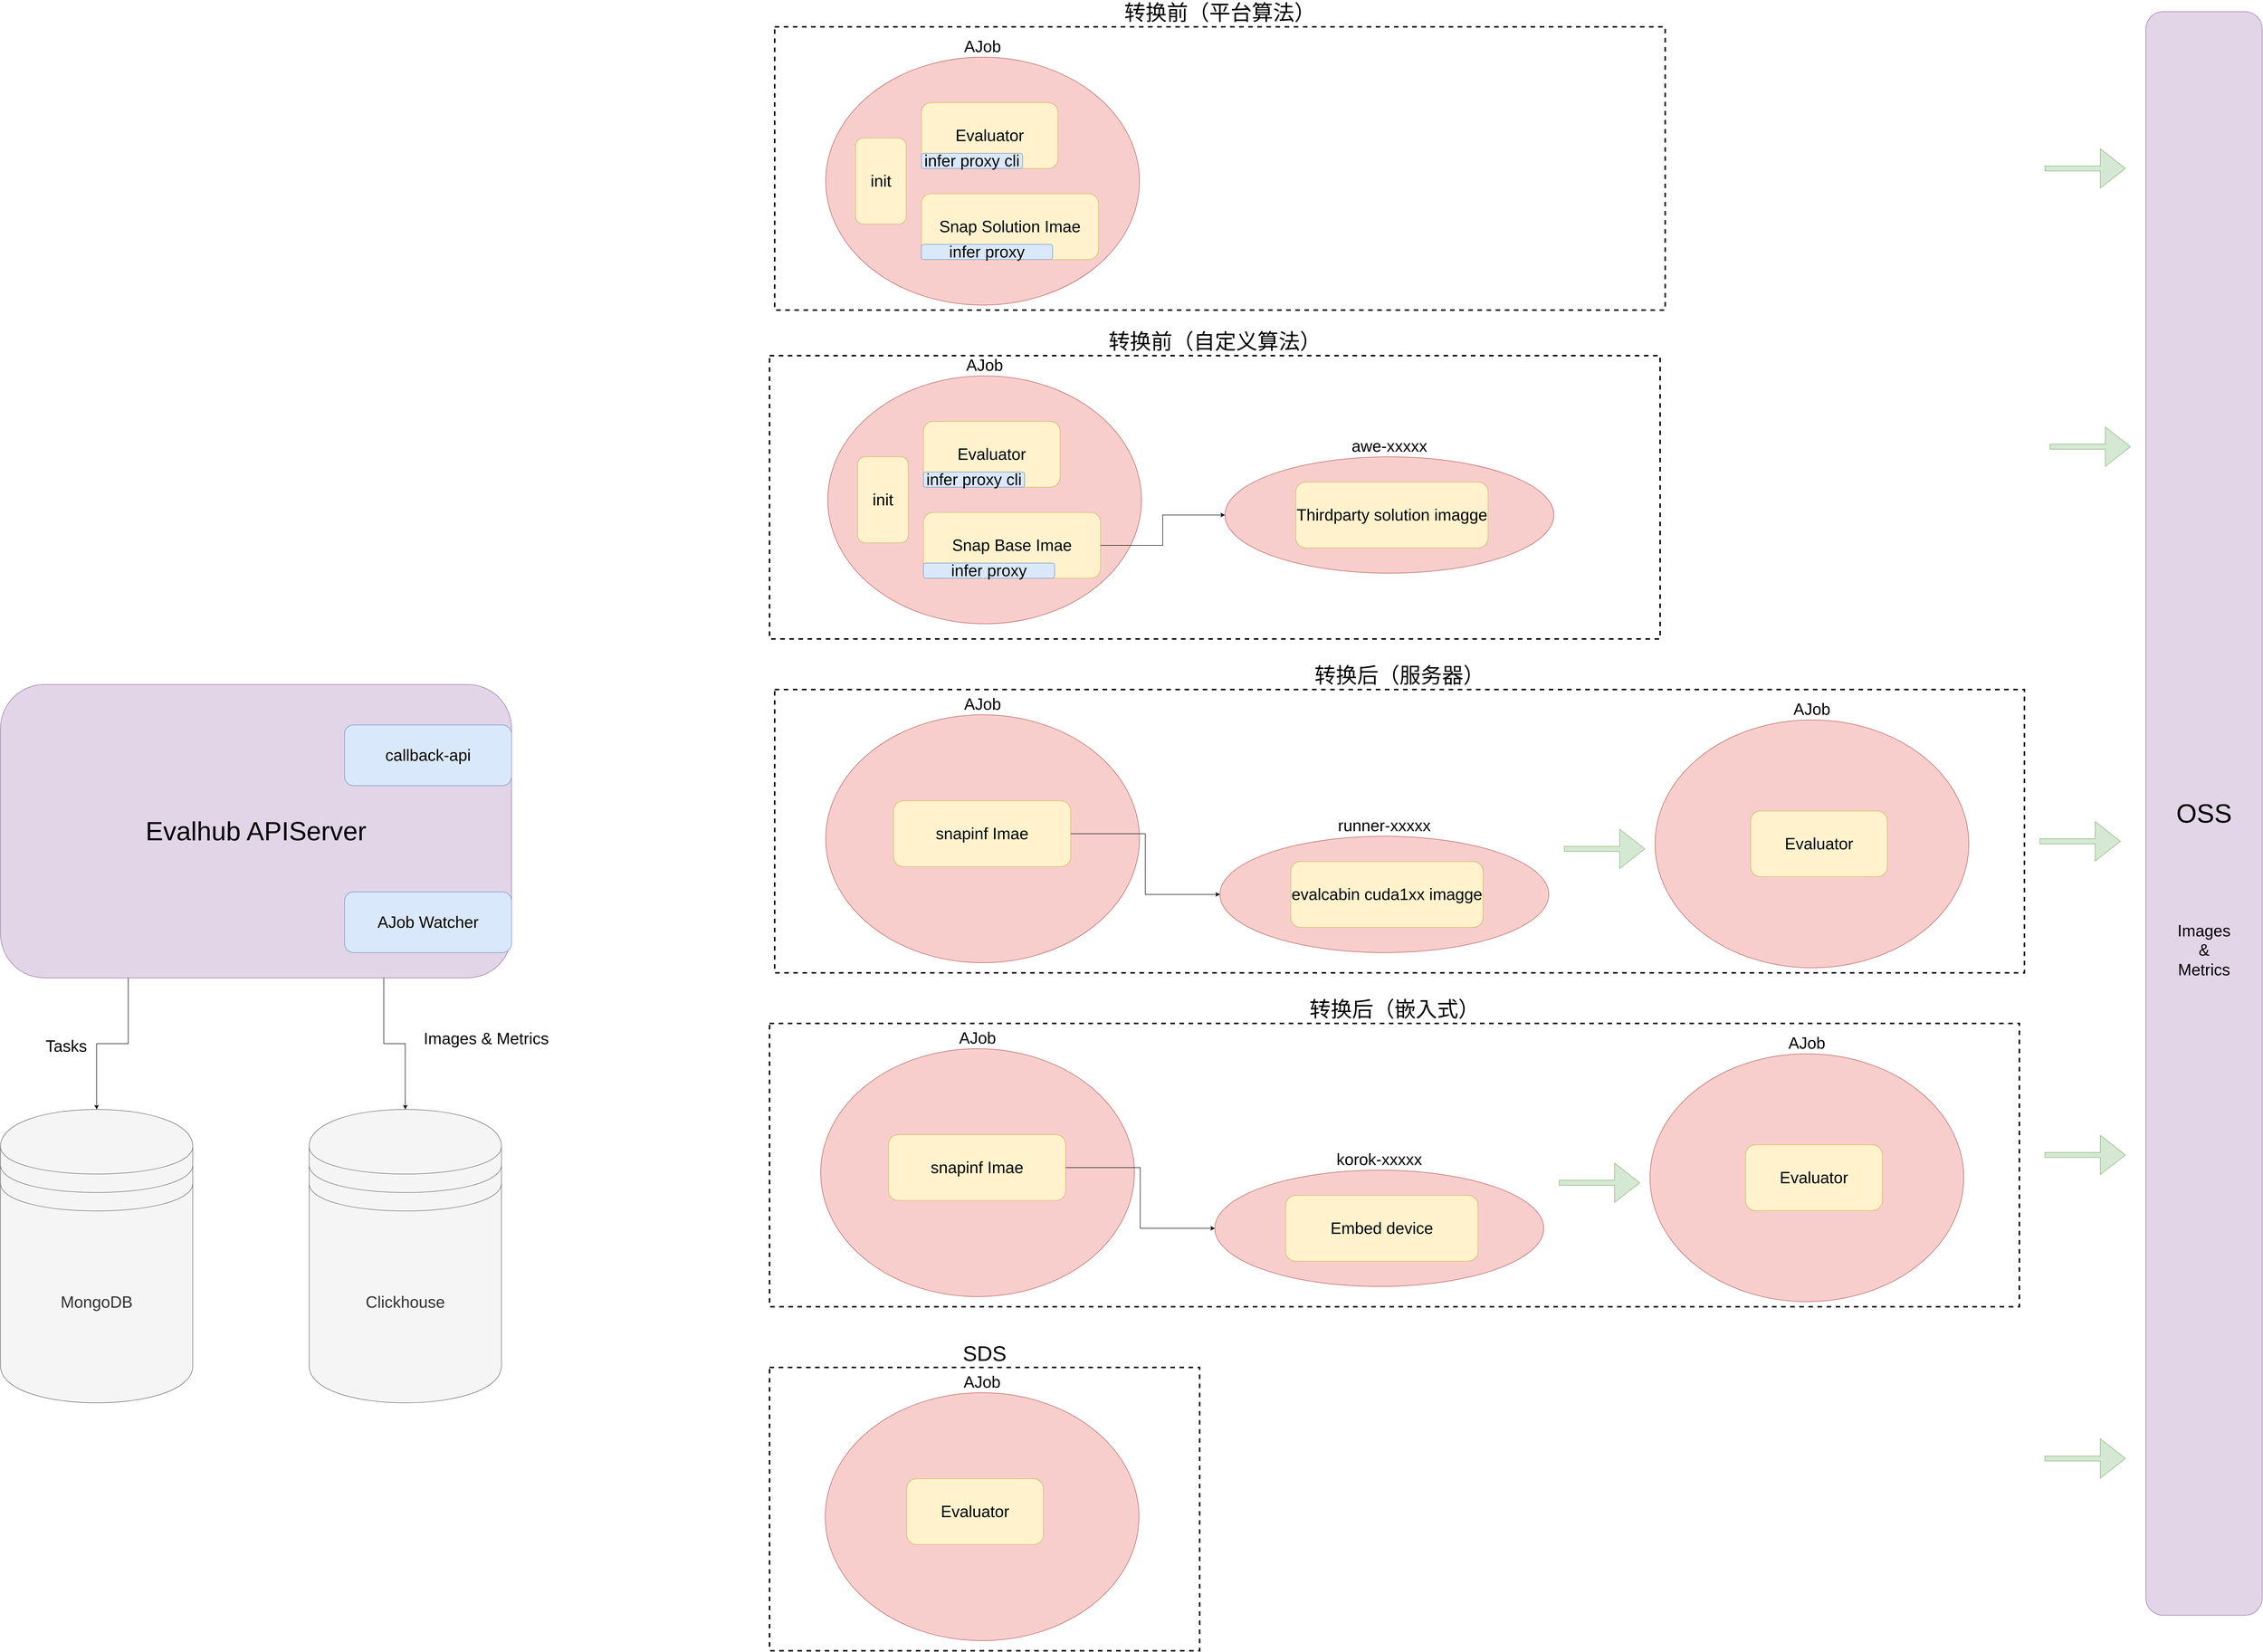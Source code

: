 <mxfile version="22.1.11" type="github">
  <diagram name="第 1 页" id="CxNV2_DBsOv5uQ48vzlA">
    <mxGraphModel dx="2985" dy="1900" grid="1" gridSize="10" guides="1" tooltips="1" connect="1" arrows="1" fold="1" page="1" pageScale="1" pageWidth="999900" pageHeight="1600" math="0" shadow="0">
      <root>
        <mxCell id="0" />
        <mxCell id="1" parent="0" />
        <mxCell id="0gJWc-2m_K1T89aPEBXG-124" style="edgeStyle=orthogonalEdgeStyle;rounded=0;orthogonalLoop=1;jettySize=auto;html=1;exitX=0.75;exitY=1;exitDx=0;exitDy=0;entryX=0.5;entryY=0;entryDx=0;entryDy=0;" edge="1" parent="1" source="8EsmIynt7PhqSQ1WWh0B-29" target="0gJWc-2m_K1T89aPEBXG-123">
          <mxGeometry relative="1" as="geometry" />
        </mxCell>
        <mxCell id="0gJWc-2m_K1T89aPEBXG-125" style="edgeStyle=orthogonalEdgeStyle;rounded=0;orthogonalLoop=1;jettySize=auto;html=1;exitX=0.25;exitY=1;exitDx=0;exitDy=0;entryX=0.5;entryY=0;entryDx=0;entryDy=0;" edge="1" parent="1" source="8EsmIynt7PhqSQ1WWh0B-29" target="0gJWc-2m_K1T89aPEBXG-120">
          <mxGeometry relative="1" as="geometry" />
        </mxCell>
        <mxCell id="8EsmIynt7PhqSQ1WWh0B-29" value="&lt;font style=&quot;font-size: 52px;&quot;&gt;Evalhub APIServer&lt;/font&gt;" style="rounded=1;whiteSpace=wrap;html=1;fillColor=#e1d5e7;strokeColor=#9673a6;fontSize=32;" parent="1" vertex="1">
          <mxGeometry x="1680" y="1780" width="1010" height="580" as="geometry" />
        </mxCell>
        <mxCell id="8EsmIynt7PhqSQ1WWh0B-30" value="AJob Watcher" style="rounded=1;whiteSpace=wrap;html=1;fillColor=#dae8fc;strokeColor=#6c8ebf;fontSize=32;" parent="1" vertex="1">
          <mxGeometry x="2360" y="2190" width="330" height="120" as="geometry" />
        </mxCell>
        <mxCell id="QrJ_XhkReMuVfLxHztqe-13" value="callback-api" style="rounded=1;whiteSpace=wrap;html=1;fillColor=#dae8fc;strokeColor=#6c8ebf;fontSize=32;" parent="1" vertex="1">
          <mxGeometry x="2360" y="1860" width="330" height="120" as="geometry" />
        </mxCell>
        <mxCell id="0gJWc-2m_K1T89aPEBXG-102" value="" style="group" vertex="1" connectable="0" parent="1">
          <mxGeometry x="3210" y="480" width="1760" height="560" as="geometry" />
        </mxCell>
        <mxCell id="0gJWc-2m_K1T89aPEBXG-69" value="&lt;font style=&quot;font-size: 42px;&quot;&gt;转换前（平台算法）&lt;/font&gt;" style="rounded=0;whiteSpace=wrap;html=1;fillColor=none;strokeWidth=3;dashed=1;labelPosition=center;verticalLabelPosition=top;align=center;verticalAlign=bottom;movable=0;resizable=0;rotatable=0;deletable=0;editable=0;locked=1;connectable=0;" vertex="1" parent="0gJWc-2m_K1T89aPEBXG-102">
          <mxGeometry width="1760" height="560" as="geometry" />
        </mxCell>
        <mxCell id="8EsmIynt7PhqSQ1WWh0B-13" value="AJob" style="ellipse;whiteSpace=wrap;html=1;labelPosition=center;verticalLabelPosition=top;align=center;verticalAlign=bottom;fillColor=#f8cecc;strokeColor=#b85450;fontSize=32;" parent="0gJWc-2m_K1T89aPEBXG-102" vertex="1">
          <mxGeometry x="101" y="60" width="620" height="490" as="geometry" />
        </mxCell>
        <mxCell id="8EsmIynt7PhqSQ1WWh0B-40" value="" style="group;movable=1;resizable=1;rotatable=1;deletable=1;editable=1;locked=0;connectable=1;fillColor=#f5f5f5;strokeColor=#666666;fontColor=#333333;rounded=1;" parent="0gJWc-2m_K1T89aPEBXG-102" vertex="1" connectable="0">
          <mxGeometry x="290" y="150" width="270" height="130" as="geometry" />
        </mxCell>
        <mxCell id="8EsmIynt7PhqSQ1WWh0B-38" value="Evaluator" style="rounded=1;whiteSpace=wrap;html=1;fillColor=#fff2cc;strokeColor=#d6b656;fontSize=32;movable=1;resizable=1;rotatable=1;deletable=1;editable=1;locked=0;connectable=1;" parent="8EsmIynt7PhqSQ1WWh0B-40" vertex="1">
          <mxGeometry width="270" height="130" as="geometry" />
        </mxCell>
        <mxCell id="8EsmIynt7PhqSQ1WWh0B-39" value="infer proxy cli" style="rounded=1;whiteSpace=wrap;html=1;fillColor=#dae8fc;strokeColor=#6c8ebf;fontSize=32;movable=1;resizable=1;rotatable=1;deletable=1;editable=1;locked=0;connectable=1;" parent="8EsmIynt7PhqSQ1WWh0B-40" vertex="1">
          <mxGeometry y="100" width="200" height="30" as="geometry" />
        </mxCell>
        <mxCell id="0gJWc-2m_K1T89aPEBXG-2" value="" style="group;movable=1;resizable=1;rotatable=1;deletable=1;editable=1;locked=0;connectable=1;fillColor=#fff2cc;strokeColor=#d6b656;rounded=1;" vertex="1" connectable="0" parent="0gJWc-2m_K1T89aPEBXG-102">
          <mxGeometry x="290" y="330" width="350" height="130" as="geometry" />
        </mxCell>
        <mxCell id="0gJWc-2m_K1T89aPEBXG-3" value="Snap Solution Imae" style="rounded=1;whiteSpace=wrap;html=1;fillColor=#fff2cc;strokeColor=#d6b656;fontSize=32;movable=1;resizable=1;rotatable=1;deletable=1;editable=1;locked=0;connectable=1;" vertex="1" parent="0gJWc-2m_K1T89aPEBXG-2">
          <mxGeometry width="350" height="130" as="geometry" />
        </mxCell>
        <mxCell id="0gJWc-2m_K1T89aPEBXG-4" value="infer proxy" style="rounded=1;whiteSpace=wrap;html=1;fillColor=#dae8fc;strokeColor=#6c8ebf;fontSize=32;movable=1;resizable=1;rotatable=1;deletable=1;editable=1;locked=0;connectable=1;" vertex="1" parent="0gJWc-2m_K1T89aPEBXG-2">
          <mxGeometry y="100" width="259.259" height="30" as="geometry" />
        </mxCell>
        <mxCell id="0gJWc-2m_K1T89aPEBXG-24" value="" style="group;movable=1;resizable=1;rotatable=1;deletable=1;editable=1;locked=0;connectable=1;fillColor=#f5f5f5;strokeColor=#666666;fontColor=#333333;rounded=1;" vertex="1" connectable="0" parent="0gJWc-2m_K1T89aPEBXG-102">
          <mxGeometry x="160" y="220" width="100" height="170" as="geometry" />
        </mxCell>
        <mxCell id="0gJWc-2m_K1T89aPEBXG-25" value="init" style="rounded=1;whiteSpace=wrap;html=1;fillColor=#fff2cc;strokeColor=#d6b656;fontSize=32;movable=1;resizable=1;rotatable=1;deletable=1;editable=1;locked=0;connectable=1;" vertex="1" parent="0gJWc-2m_K1T89aPEBXG-24">
          <mxGeometry width="100" height="170.0" as="geometry" />
        </mxCell>
        <mxCell id="0gJWc-2m_K1T89aPEBXG-103" value="" style="group" vertex="1" connectable="0" parent="1">
          <mxGeometry x="3200" y="1130" width="1760" height="560" as="geometry" />
        </mxCell>
        <mxCell id="0gJWc-2m_K1T89aPEBXG-70" value="&lt;font style=&quot;font-size: 42px;&quot;&gt;转换前（自定义算法）&lt;/font&gt;" style="rounded=0;whiteSpace=wrap;html=1;fillColor=none;strokeWidth=3;dashed=1;labelPosition=center;verticalLabelPosition=top;align=center;verticalAlign=bottom;" vertex="1" parent="0gJWc-2m_K1T89aPEBXG-103">
          <mxGeometry width="1760" height="560" as="geometry" />
        </mxCell>
        <mxCell id="0gJWc-2m_K1T89aPEBXG-8" value="awe-xxxxx" style="ellipse;whiteSpace=wrap;html=1;labelPosition=center;verticalLabelPosition=top;align=center;verticalAlign=bottom;fillColor=#f8cecc;strokeColor=#b85450;fontSize=32;" vertex="1" parent="0gJWc-2m_K1T89aPEBXG-103">
          <mxGeometry x="900" y="200" width="650" height="230" as="geometry" />
        </mxCell>
        <mxCell id="0gJWc-2m_K1T89aPEBXG-28" value="AJob" style="ellipse;whiteSpace=wrap;html=1;labelPosition=center;verticalLabelPosition=top;align=center;verticalAlign=bottom;fillColor=#f8cecc;strokeColor=#b85450;fontSize=32;" vertex="1" parent="0gJWc-2m_K1T89aPEBXG-103">
          <mxGeometry x="115" y="40" width="620" height="490" as="geometry" />
        </mxCell>
        <mxCell id="0gJWc-2m_K1T89aPEBXG-29" value="" style="group;movable=1;resizable=1;rotatable=1;deletable=1;editable=1;locked=0;connectable=1;fillColor=#f5f5f5;strokeColor=#666666;fontColor=#333333;rounded=1;" vertex="1" connectable="0" parent="0gJWc-2m_K1T89aPEBXG-103">
          <mxGeometry x="304" y="130" width="270" height="130" as="geometry" />
        </mxCell>
        <mxCell id="0gJWc-2m_K1T89aPEBXG-30" value="Evaluator" style="rounded=1;whiteSpace=wrap;html=1;fillColor=#fff2cc;strokeColor=#d6b656;fontSize=32;movable=1;resizable=1;rotatable=1;deletable=1;editable=1;locked=0;connectable=1;" vertex="1" parent="0gJWc-2m_K1T89aPEBXG-29">
          <mxGeometry width="270" height="130" as="geometry" />
        </mxCell>
        <mxCell id="0gJWc-2m_K1T89aPEBXG-31" value="infer proxy cli" style="rounded=1;whiteSpace=wrap;html=1;fillColor=#dae8fc;strokeColor=#6c8ebf;fontSize=32;movable=1;resizable=1;rotatable=1;deletable=1;editable=1;locked=0;connectable=1;" vertex="1" parent="0gJWc-2m_K1T89aPEBXG-29">
          <mxGeometry y="100" width="200" height="30" as="geometry" />
        </mxCell>
        <mxCell id="0gJWc-2m_K1T89aPEBXG-32" value="" style="group;movable=1;resizable=1;rotatable=1;deletable=1;editable=1;locked=0;connectable=1;fillColor=#fff2cc;strokeColor=#d6b656;rounded=1;" vertex="1" connectable="0" parent="0gJWc-2m_K1T89aPEBXG-103">
          <mxGeometry x="304" y="310" width="350" height="130" as="geometry" />
        </mxCell>
        <mxCell id="0gJWc-2m_K1T89aPEBXG-33" value="Snap Base Imae" style="rounded=1;whiteSpace=wrap;html=1;fillColor=#fff2cc;strokeColor=#d6b656;fontSize=32;movable=1;resizable=1;rotatable=1;deletable=1;editable=1;locked=0;connectable=1;" vertex="1" parent="0gJWc-2m_K1T89aPEBXG-32">
          <mxGeometry width="350" height="130" as="geometry" />
        </mxCell>
        <mxCell id="0gJWc-2m_K1T89aPEBXG-34" value="infer proxy" style="rounded=1;whiteSpace=wrap;html=1;fillColor=#dae8fc;strokeColor=#6c8ebf;fontSize=32;movable=1;resizable=1;rotatable=1;deletable=1;editable=1;locked=0;connectable=1;" vertex="1" parent="0gJWc-2m_K1T89aPEBXG-32">
          <mxGeometry y="100" width="259.259" height="30" as="geometry" />
        </mxCell>
        <mxCell id="0gJWc-2m_K1T89aPEBXG-35" value="" style="group;movable=1;resizable=1;rotatable=1;deletable=1;editable=1;locked=0;connectable=1;fillColor=#f5f5f5;strokeColor=#666666;fontColor=#333333;rounded=1;" vertex="1" connectable="0" parent="0gJWc-2m_K1T89aPEBXG-103">
          <mxGeometry x="174" y="200" width="100" height="170" as="geometry" />
        </mxCell>
        <mxCell id="0gJWc-2m_K1T89aPEBXG-36" value="init" style="rounded=1;whiteSpace=wrap;html=1;fillColor=#fff2cc;strokeColor=#d6b656;fontSize=32;movable=1;resizable=1;rotatable=1;deletable=1;editable=1;locked=0;connectable=1;" vertex="1" parent="0gJWc-2m_K1T89aPEBXG-35">
          <mxGeometry width="100" height="170.0" as="geometry" />
        </mxCell>
        <mxCell id="0gJWc-2m_K1T89aPEBXG-37" style="edgeStyle=orthogonalEdgeStyle;rounded=0;orthogonalLoop=1;jettySize=auto;html=1;exitX=1;exitY=0.5;exitDx=0;exitDy=0;entryX=0;entryY=0.5;entryDx=0;entryDy=0;" edge="1" parent="0gJWc-2m_K1T89aPEBXG-103" source="0gJWc-2m_K1T89aPEBXG-33" target="0gJWc-2m_K1T89aPEBXG-8">
          <mxGeometry relative="1" as="geometry" />
        </mxCell>
        <mxCell id="0gJWc-2m_K1T89aPEBXG-38" value="" style="group;movable=1;resizable=1;rotatable=1;deletable=1;editable=1;locked=0;connectable=1;fillColor=#f5f5f5;strokeColor=#666666;fontColor=#333333;rounded=1;" vertex="1" connectable="0" parent="0gJWc-2m_K1T89aPEBXG-103">
          <mxGeometry x="1040" y="250" width="380" height="130" as="geometry" />
        </mxCell>
        <mxCell id="0gJWc-2m_K1T89aPEBXG-39" value="Thirdparty solution imagge" style="rounded=1;whiteSpace=wrap;html=1;fillColor=#fff2cc;strokeColor=#d6b656;fontSize=32;movable=1;resizable=1;rotatable=1;deletable=1;editable=1;locked=0;connectable=1;" vertex="1" parent="0gJWc-2m_K1T89aPEBXG-38">
          <mxGeometry width="380" height="130" as="geometry" />
        </mxCell>
        <mxCell id="0gJWc-2m_K1T89aPEBXG-104" value="" style="group" vertex="1" connectable="0" parent="1">
          <mxGeometry x="3210" y="1790" width="2470" height="560" as="geometry" />
        </mxCell>
        <mxCell id="0gJWc-2m_K1T89aPEBXG-71" value="&lt;font style=&quot;font-size: 42px;&quot;&gt;转换后（服务器）&lt;/font&gt;" style="rounded=0;whiteSpace=wrap;html=1;fillColor=none;strokeWidth=3;dashed=1;labelPosition=center;verticalLabelPosition=top;align=center;verticalAlign=bottom;" vertex="1" parent="0gJWc-2m_K1T89aPEBXG-104">
          <mxGeometry width="2470" height="560" as="geometry" />
        </mxCell>
        <mxCell id="0gJWc-2m_K1T89aPEBXG-41" value="AJob" style="ellipse;whiteSpace=wrap;html=1;labelPosition=center;verticalLabelPosition=top;align=center;verticalAlign=bottom;fillColor=#f8cecc;strokeColor=#b85450;fontSize=32;" vertex="1" parent="0gJWc-2m_K1T89aPEBXG-104">
          <mxGeometry x="101" y="50" width="620" height="490" as="geometry" />
        </mxCell>
        <mxCell id="0gJWc-2m_K1T89aPEBXG-45" value="" style="group;movable=1;resizable=1;rotatable=1;deletable=1;editable=1;locked=0;connectable=1;fillColor=#fff2cc;strokeColor=#d6b656;rounded=1;" vertex="1" connectable="0" parent="0gJWc-2m_K1T89aPEBXG-104">
          <mxGeometry x="235" y="220" width="350" height="130" as="geometry" />
        </mxCell>
        <mxCell id="0gJWc-2m_K1T89aPEBXG-46" value="snapinf Imae" style="rounded=1;whiteSpace=wrap;html=1;fillColor=#fff2cc;strokeColor=#d6b656;fontSize=32;movable=1;resizable=1;rotatable=1;deletable=1;editable=1;locked=0;connectable=1;" vertex="1" parent="0gJWc-2m_K1T89aPEBXG-45">
          <mxGeometry width="350" height="130" as="geometry" />
        </mxCell>
        <mxCell id="0gJWc-2m_K1T89aPEBXG-73" value="AJob" style="ellipse;whiteSpace=wrap;html=1;labelPosition=center;verticalLabelPosition=top;align=center;verticalAlign=bottom;fillColor=#f8cecc;strokeColor=#b85450;fontSize=32;" vertex="1" parent="0gJWc-2m_K1T89aPEBXG-104">
          <mxGeometry x="1740" y="60" width="620" height="490" as="geometry" />
        </mxCell>
        <mxCell id="0gJWc-2m_K1T89aPEBXG-74" value="" style="group;movable=1;resizable=1;rotatable=1;deletable=1;editable=1;locked=0;connectable=1;fillColor=#f5f5f5;strokeColor=#666666;fontColor=#333333;rounded=1;" vertex="1" connectable="0" parent="0gJWc-2m_K1T89aPEBXG-104">
          <mxGeometry x="1929" y="240" width="270" height="130" as="geometry" />
        </mxCell>
        <mxCell id="0gJWc-2m_K1T89aPEBXG-75" value="Evaluator" style="rounded=1;whiteSpace=wrap;html=1;fillColor=#fff2cc;strokeColor=#d6b656;fontSize=32;movable=1;resizable=1;rotatable=1;deletable=1;editable=1;locked=0;connectable=1;" vertex="1" parent="0gJWc-2m_K1T89aPEBXG-74">
          <mxGeometry width="270" height="130" as="geometry" />
        </mxCell>
        <mxCell id="0gJWc-2m_K1T89aPEBXG-82" value="" style="shape=flexArrow;endArrow=classic;html=1;rounded=0;endWidth=66.667;endSize=16.2;fillColor=#d5e8d4;strokeColor=#82b366;" edge="1" parent="0gJWc-2m_K1T89aPEBXG-104">
          <mxGeometry width="50" height="50" relative="1" as="geometry">
            <mxPoint x="1560" y="315" as="sourcePoint" />
            <mxPoint x="1720" y="315" as="targetPoint" />
          </mxGeometry>
        </mxCell>
        <mxCell id="0gJWc-2m_K1T89aPEBXG-83" value="runner-xxxxx" style="ellipse;whiteSpace=wrap;html=1;labelPosition=center;verticalLabelPosition=top;align=center;verticalAlign=bottom;fillColor=#f8cecc;strokeColor=#b85450;fontSize=32;" vertex="1" parent="0gJWc-2m_K1T89aPEBXG-104">
          <mxGeometry x="880" y="290" width="650" height="230" as="geometry" />
        </mxCell>
        <mxCell id="0gJWc-2m_K1T89aPEBXG-84" value="" style="group;movable=1;resizable=1;rotatable=1;deletable=1;editable=1;locked=0;connectable=1;fillColor=#f5f5f5;strokeColor=#666666;fontColor=#333333;rounded=1;" vertex="1" connectable="0" parent="0gJWc-2m_K1T89aPEBXG-104">
          <mxGeometry x="1020" y="340" width="380" height="130" as="geometry" />
        </mxCell>
        <mxCell id="0gJWc-2m_K1T89aPEBXG-85" value="evalcabin cuda1xx imagge" style="rounded=1;whiteSpace=wrap;html=1;fillColor=#fff2cc;strokeColor=#d6b656;fontSize=32;movable=1;resizable=1;rotatable=1;deletable=1;editable=1;locked=0;connectable=1;" vertex="1" parent="0gJWc-2m_K1T89aPEBXG-84">
          <mxGeometry width="380" height="130" as="geometry" />
        </mxCell>
        <mxCell id="0gJWc-2m_K1T89aPEBXG-86" style="edgeStyle=orthogonalEdgeStyle;rounded=0;orthogonalLoop=1;jettySize=auto;html=1;exitX=1;exitY=0.5;exitDx=0;exitDy=0;entryX=0;entryY=0.5;entryDx=0;entryDy=0;" edge="1" parent="0gJWc-2m_K1T89aPEBXG-104" source="0gJWc-2m_K1T89aPEBXG-46" target="0gJWc-2m_K1T89aPEBXG-83">
          <mxGeometry relative="1" as="geometry" />
        </mxCell>
        <mxCell id="0gJWc-2m_K1T89aPEBXG-105" value="" style="group" vertex="1" connectable="0" parent="1">
          <mxGeometry x="3200" y="2450" width="2470" height="560" as="geometry" />
        </mxCell>
        <mxCell id="0gJWc-2m_K1T89aPEBXG-87" value="&lt;font style=&quot;font-size: 42px;&quot;&gt;转换后（嵌入式）&lt;/font&gt;" style="rounded=0;whiteSpace=wrap;html=1;fillColor=none;strokeWidth=3;dashed=1;labelPosition=center;verticalLabelPosition=top;align=center;verticalAlign=bottom;" vertex="1" parent="0gJWc-2m_K1T89aPEBXG-105">
          <mxGeometry width="2470" height="560" as="geometry" />
        </mxCell>
        <mxCell id="0gJWc-2m_K1T89aPEBXG-88" value="AJob" style="ellipse;whiteSpace=wrap;html=1;labelPosition=center;verticalLabelPosition=top;align=center;verticalAlign=bottom;fillColor=#f8cecc;strokeColor=#b85450;fontSize=32;" vertex="1" parent="0gJWc-2m_K1T89aPEBXG-105">
          <mxGeometry x="101" y="50" width="620" height="490" as="geometry" />
        </mxCell>
        <mxCell id="0gJWc-2m_K1T89aPEBXG-89" value="" style="group;movable=1;resizable=1;rotatable=1;deletable=1;editable=1;locked=0;connectable=1;fillColor=#fff2cc;strokeColor=#d6b656;rounded=1;" vertex="1" connectable="0" parent="0gJWc-2m_K1T89aPEBXG-105">
          <mxGeometry x="235" y="220" width="350" height="130" as="geometry" />
        </mxCell>
        <mxCell id="0gJWc-2m_K1T89aPEBXG-90" value="snapinf Imae" style="rounded=1;whiteSpace=wrap;html=1;fillColor=#fff2cc;strokeColor=#d6b656;fontSize=32;movable=1;resizable=1;rotatable=1;deletable=1;editable=1;locked=0;connectable=1;" vertex="1" parent="0gJWc-2m_K1T89aPEBXG-89">
          <mxGeometry width="350" height="130" as="geometry" />
        </mxCell>
        <mxCell id="0gJWc-2m_K1T89aPEBXG-91" value="AJob" style="ellipse;whiteSpace=wrap;html=1;labelPosition=center;verticalLabelPosition=top;align=center;verticalAlign=bottom;fillColor=#f8cecc;strokeColor=#b85450;fontSize=32;" vertex="1" parent="0gJWc-2m_K1T89aPEBXG-105">
          <mxGeometry x="1740" y="60" width="620" height="490" as="geometry" />
        </mxCell>
        <mxCell id="0gJWc-2m_K1T89aPEBXG-92" value="" style="group;movable=1;resizable=1;rotatable=1;deletable=1;editable=1;locked=0;connectable=1;fillColor=#f5f5f5;strokeColor=#666666;fontColor=#333333;rounded=1;" vertex="1" connectable="0" parent="0gJWc-2m_K1T89aPEBXG-105">
          <mxGeometry x="1929" y="240" width="270" height="130" as="geometry" />
        </mxCell>
        <mxCell id="0gJWc-2m_K1T89aPEBXG-93" value="Evaluator" style="rounded=1;whiteSpace=wrap;html=1;fillColor=#fff2cc;strokeColor=#d6b656;fontSize=32;movable=1;resizable=1;rotatable=1;deletable=1;editable=1;locked=0;connectable=1;" vertex="1" parent="0gJWc-2m_K1T89aPEBXG-92">
          <mxGeometry width="270" height="130" as="geometry" />
        </mxCell>
        <mxCell id="0gJWc-2m_K1T89aPEBXG-94" value="" style="shape=flexArrow;endArrow=classic;html=1;rounded=0;endWidth=66.667;endSize=16.2;fillColor=#d5e8d4;strokeColor=#82b366;" edge="1" parent="0gJWc-2m_K1T89aPEBXG-105">
          <mxGeometry width="50" height="50" relative="1" as="geometry">
            <mxPoint x="1560" y="315" as="sourcePoint" />
            <mxPoint x="1720" y="315" as="targetPoint" />
          </mxGeometry>
        </mxCell>
        <mxCell id="0gJWc-2m_K1T89aPEBXG-95" value="korok-xxxxx" style="ellipse;whiteSpace=wrap;html=1;labelPosition=center;verticalLabelPosition=top;align=center;verticalAlign=bottom;fillColor=#f8cecc;strokeColor=#b85450;fontSize=32;" vertex="1" parent="0gJWc-2m_K1T89aPEBXG-105">
          <mxGeometry x="880" y="290" width="650" height="230" as="geometry" />
        </mxCell>
        <mxCell id="0gJWc-2m_K1T89aPEBXG-96" value="" style="group;movable=1;resizable=1;rotatable=1;deletable=1;editable=1;locked=0;connectable=1;fillColor=#f5f5f5;strokeColor=#666666;fontColor=#333333;rounded=1;" vertex="1" connectable="0" parent="0gJWc-2m_K1T89aPEBXG-105">
          <mxGeometry x="1020" y="340" width="380" height="130" as="geometry" />
        </mxCell>
        <mxCell id="0gJWc-2m_K1T89aPEBXG-97" value="Embed device" style="rounded=1;whiteSpace=wrap;html=1;fillColor=#fff2cc;strokeColor=#d6b656;fontSize=32;movable=1;resizable=1;rotatable=1;deletable=1;editable=1;locked=0;connectable=1;" vertex="1" parent="0gJWc-2m_K1T89aPEBXG-96">
          <mxGeometry width="380" height="130" as="geometry" />
        </mxCell>
        <mxCell id="0gJWc-2m_K1T89aPEBXG-98" style="edgeStyle=orthogonalEdgeStyle;rounded=0;orthogonalLoop=1;jettySize=auto;html=1;exitX=1;exitY=0.5;exitDx=0;exitDy=0;entryX=0;entryY=0.5;entryDx=0;entryDy=0;" edge="1" parent="0gJWc-2m_K1T89aPEBXG-105" source="0gJWc-2m_K1T89aPEBXG-90" target="0gJWc-2m_K1T89aPEBXG-95">
          <mxGeometry relative="1" as="geometry" />
        </mxCell>
        <mxCell id="0gJWc-2m_K1T89aPEBXG-106" value="" style="group" vertex="1" connectable="0" parent="1">
          <mxGeometry x="3200" y="3130" width="850" height="560" as="geometry" />
        </mxCell>
        <mxCell id="0gJWc-2m_K1T89aPEBXG-101" value="&lt;font style=&quot;font-size: 42px;&quot;&gt;SDS&lt;/font&gt;" style="rounded=0;whiteSpace=wrap;html=1;fillColor=none;strokeWidth=3;dashed=1;labelPosition=center;verticalLabelPosition=top;align=center;verticalAlign=bottom;" vertex="1" parent="0gJWc-2m_K1T89aPEBXG-106">
          <mxGeometry width="850" height="560" as="geometry" />
        </mxCell>
        <mxCell id="0gJWc-2m_K1T89aPEBXG-59" value="AJob" style="ellipse;whiteSpace=wrap;html=1;labelPosition=center;verticalLabelPosition=top;align=center;verticalAlign=bottom;fillColor=#f8cecc;strokeColor=#b85450;fontSize=32;" vertex="1" parent="0gJWc-2m_K1T89aPEBXG-106">
          <mxGeometry x="110" y="50" width="620" height="490" as="geometry" />
        </mxCell>
        <mxCell id="0gJWc-2m_K1T89aPEBXG-99" value="" style="group;movable=1;resizable=1;rotatable=1;deletable=1;editable=1;locked=0;connectable=1;fillColor=#f5f5f5;strokeColor=#666666;fontColor=#333333;rounded=1;" vertex="1" connectable="0" parent="0gJWc-2m_K1T89aPEBXG-106">
          <mxGeometry x="271" y="220" width="270" height="130" as="geometry" />
        </mxCell>
        <mxCell id="0gJWc-2m_K1T89aPEBXG-100" value="Evaluator" style="rounded=1;whiteSpace=wrap;html=1;fillColor=#fff2cc;strokeColor=#d6b656;fontSize=32;movable=1;resizable=1;rotatable=1;deletable=1;editable=1;locked=0;connectable=1;" vertex="1" parent="0gJWc-2m_K1T89aPEBXG-99">
          <mxGeometry width="270" height="130" as="geometry" />
        </mxCell>
        <mxCell id="0gJWc-2m_K1T89aPEBXG-108" value="&lt;font style=&quot;font-size: 52px;&quot;&gt;OSS&lt;br&gt;&lt;/font&gt;" style="rounded=1;whiteSpace=wrap;html=1;fillColor=#e1d5e7;strokeColor=#9673a6;fontSize=32;" vertex="1" parent="1">
          <mxGeometry x="5920" y="450" width="230" height="3170" as="geometry" />
        </mxCell>
        <mxCell id="0gJWc-2m_K1T89aPEBXG-110" value="" style="shape=flexArrow;endArrow=classic;html=1;rounded=0;endWidth=66.667;endSize=16.2;fillColor=#d5e8d4;strokeColor=#82b366;" edge="1" parent="1">
          <mxGeometry width="50" height="50" relative="1" as="geometry">
            <mxPoint x="5720" y="760" as="sourcePoint" />
            <mxPoint x="5880" y="760" as="targetPoint" />
          </mxGeometry>
        </mxCell>
        <mxCell id="0gJWc-2m_K1T89aPEBXG-113" value="" style="shape=flexArrow;endArrow=classic;html=1;rounded=0;endWidth=66.667;endSize=16.2;fillColor=#d5e8d4;strokeColor=#82b366;" edge="1" parent="1">
          <mxGeometry width="50" height="50" relative="1" as="geometry">
            <mxPoint x="5730" y="1310" as="sourcePoint" />
            <mxPoint x="5890" y="1310" as="targetPoint" />
          </mxGeometry>
        </mxCell>
        <mxCell id="0gJWc-2m_K1T89aPEBXG-114" value="" style="shape=flexArrow;endArrow=classic;html=1;rounded=0;endWidth=66.667;endSize=16.2;fillColor=#d5e8d4;strokeColor=#82b366;" edge="1" parent="1">
          <mxGeometry width="50" height="50" relative="1" as="geometry">
            <mxPoint x="5710" y="2090" as="sourcePoint" />
            <mxPoint x="5870" y="2090" as="targetPoint" />
          </mxGeometry>
        </mxCell>
        <mxCell id="0gJWc-2m_K1T89aPEBXG-116" value="" style="shape=flexArrow;endArrow=classic;html=1;rounded=0;endWidth=66.667;endSize=16.2;fillColor=#d5e8d4;strokeColor=#82b366;" edge="1" parent="1">
          <mxGeometry width="50" height="50" relative="1" as="geometry">
            <mxPoint x="5720" y="2710" as="sourcePoint" />
            <mxPoint x="5880" y="2710" as="targetPoint" />
          </mxGeometry>
        </mxCell>
        <mxCell id="0gJWc-2m_K1T89aPEBXG-117" value="" style="shape=flexArrow;endArrow=classic;html=1;rounded=0;endWidth=66.667;endSize=16.2;fillColor=#d5e8d4;strokeColor=#82b366;" edge="1" parent="1">
          <mxGeometry width="50" height="50" relative="1" as="geometry">
            <mxPoint x="5720" y="3310" as="sourcePoint" />
            <mxPoint x="5880" y="3310" as="targetPoint" />
          </mxGeometry>
        </mxCell>
        <mxCell id="0gJWc-2m_K1T89aPEBXG-120" value="&lt;font style=&quot;font-size: 32px;&quot;&gt;MongoDB&lt;/font&gt;" style="shape=datastore;whiteSpace=wrap;html=1;fillColor=#f5f5f5;fontColor=#333333;strokeColor=#666666;" vertex="1" parent="1">
          <mxGeometry x="1680" y="2620" width="380" height="580" as="geometry" />
        </mxCell>
        <mxCell id="0gJWc-2m_K1T89aPEBXG-123" value="&lt;font style=&quot;font-size: 32px;&quot;&gt;Clickhouse&lt;/font&gt;" style="shape=datastore;whiteSpace=wrap;html=1;fillColor=#f5f5f5;fontColor=#333333;strokeColor=#666666;" vertex="1" parent="1">
          <mxGeometry x="2290" y="2620" width="380" height="580" as="geometry" />
        </mxCell>
        <mxCell id="0gJWc-2m_K1T89aPEBXG-127" value="&lt;font style=&quot;font-size: 32px;&quot;&gt;Tasks&lt;/font&gt;" style="text;html=1;strokeColor=none;fillColor=none;align=center;verticalAlign=middle;whiteSpace=wrap;rounded=0;" vertex="1" parent="1">
          <mxGeometry x="1780" y="2480" width="60" height="30" as="geometry" />
        </mxCell>
        <mxCell id="0gJWc-2m_K1T89aPEBXG-128" value="&lt;span style=&quot;font-size: 32px;&quot;&gt;Images &amp;amp; Metrics&lt;/span&gt;" style="text;html=1;strokeColor=none;fillColor=none;align=center;verticalAlign=middle;whiteSpace=wrap;rounded=0;" vertex="1" parent="1">
          <mxGeometry x="2480" y="2460" width="320" height="40" as="geometry" />
        </mxCell>
        <mxCell id="0gJWc-2m_K1T89aPEBXG-129" value="&lt;span style=&quot;font-size: 32px;&quot;&gt;Images &amp;amp; Metrics&lt;/span&gt;" style="text;html=1;strokeColor=none;fillColor=none;align=center;verticalAlign=middle;whiteSpace=wrap;rounded=0;" vertex="1" parent="1">
          <mxGeometry x="6005" y="2160" width="60" height="290" as="geometry" />
        </mxCell>
      </root>
    </mxGraphModel>
  </diagram>
</mxfile>
